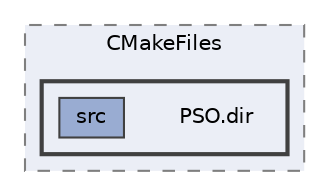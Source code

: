 digraph "build/CMakeFiles/PSO.dir"
{
 // LATEX_PDF_SIZE
  bgcolor="transparent";
  edge [fontname=Helvetica,fontsize=10,labelfontname=Helvetica,labelfontsize=10];
  node [fontname=Helvetica,fontsize=10,shape=box,height=0.2,width=0.4];
  compound=true
  subgraph clusterdir_63772b626f2709090f0bdca0f40827b4 {
    graph [ bgcolor="#ebeef6", pencolor="grey50", label="CMakeFiles", fontname=Helvetica,fontsize=10 style="filled,dashed", URL="dir_63772b626f2709090f0bdca0f40827b4.html",tooltip=""]
  subgraph clusterdir_6c75c3e79a19e0260d36da30d943d094 {
    graph [ bgcolor="#ebeef6", pencolor="grey25", label="", fontname=Helvetica,fontsize=10 style="filled,bold", URL="dir_6c75c3e79a19e0260d36da30d943d094.html",tooltip=""]
    dir_6c75c3e79a19e0260d36da30d943d094 [shape=plaintext, label="PSO.dir"];
  dir_ecb8e12a751df2fced5e9329ec4c59e7 [label="src", fillcolor="#99acd2", color="grey25", style="filled", URL="dir_ecb8e12a751df2fced5e9329ec4c59e7.html",tooltip=""];
  }
  }
}
